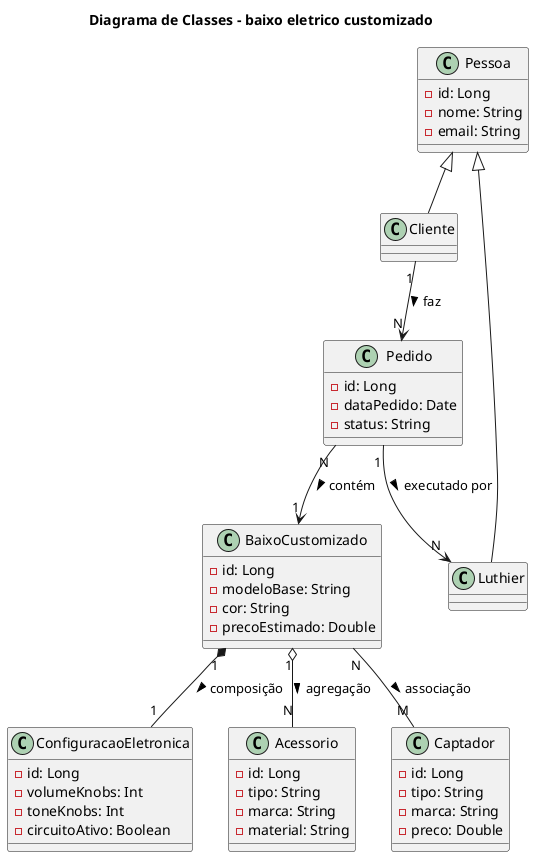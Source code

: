 @startuml
'https://plantuml.com/class-diagram

title Diagrama de Classes - baixo eletrico customizado

' =====================
' Classes Base
' =====================
class Pessoa {
  - id: Long
  - nome: String
  - email: String
}

class Cliente {
}

class Luthier {
}

Pessoa <|-- Cliente
Pessoa <|-- Luthier

' =====================
' Pedido
' =====================
class Pedido {
  - id: Long
  - dataPedido: Date
  - status: String
}

Cliente "1" --> "N" Pedido : faz >
Pedido "N" --> "1" BaixoCustomizado : contém >
Pedido "1" --> "N" Luthier : executado por >

' =====================
' Baixo Customizado
' =====================
class BaixoCustomizado {
  - id: Long
  - modeloBase: String
  - cor: String
  - precoEstimado: Double
}

class ConfiguracaoEletronica {
  - id: Long
  - volumeKnobs: Int
  - toneKnobs: Int
  - circuitoAtivo: Boolean
}

BaixoCustomizado "1" *-- "1" ConfiguracaoEletronica : composição >
BaixoCustomizado "1" o-- "N" Acessorio : agregação >
BaixoCustomizado "N" -- "M" Captador : associação >

' =====================
' Acessórios
' =====================
class Acessorio {
  - id: Long
  - tipo: String
  - marca: String
  - material: String
}

' =====================
' Captadores
' =====================
class Captador {
  - id: Long
  - tipo: String
  - marca: String
  - preco: Double
}


@enduml